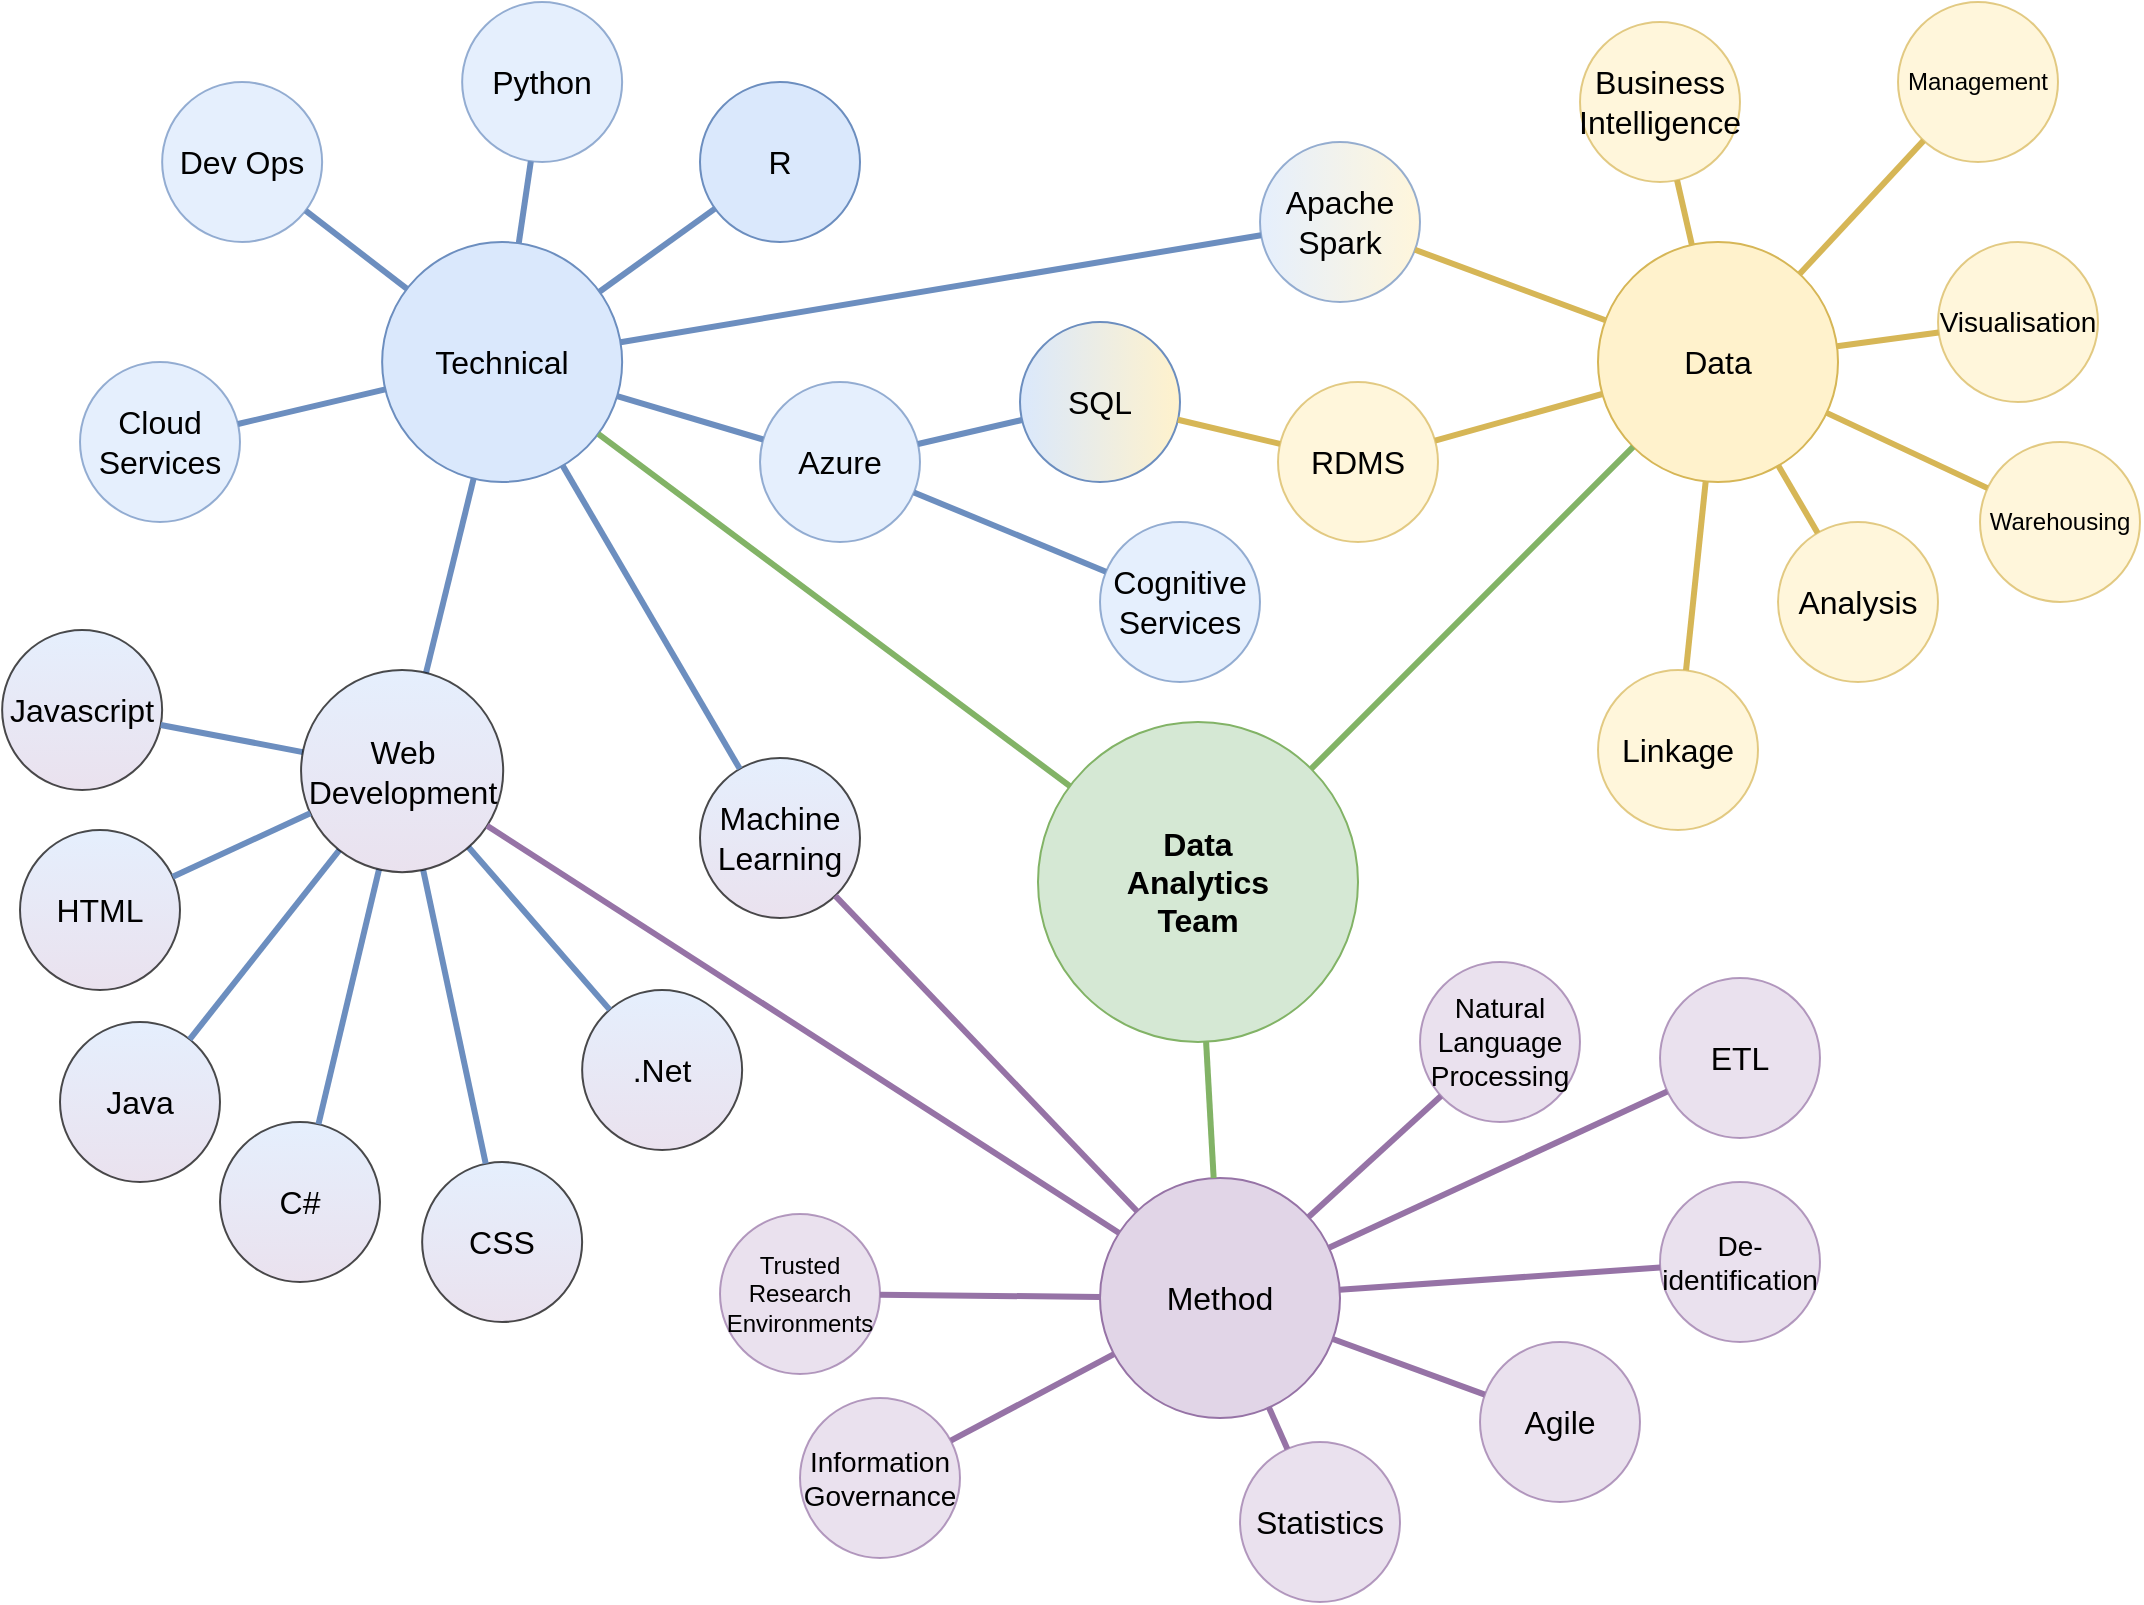 <mxfile version="21.6.8" type="github">
  <diagram name="Page-1" id="RwiI079AIhKvK0Lc_4Rx">
    <mxGraphModel dx="1434" dy="790" grid="1" gridSize="10" guides="1" tooltips="1" connect="1" arrows="1" fold="1" page="1" pageScale="1" pageWidth="1169" pageHeight="827" math="0" shadow="0">
      <root>
        <mxCell id="0" />
        <mxCell id="1" parent="0" />
        <mxCell id="cw12b3K8NFvBaHwGcll2-1" value="Data &lt;br&gt;Analytics &lt;br&gt;Team" style="ellipse;whiteSpace=wrap;html=1;aspect=fixed;fillColor=#d5e8d4;strokeColor=#82b366;fontSize=16;fontStyle=1;strokeWidth=1;" parent="1" vertex="1">
          <mxGeometry x="599" y="380" width="160" height="160" as="geometry" />
        </mxCell>
        <mxCell id="cw12b3K8NFvBaHwGcll2-2" value="Technical" style="ellipse;whiteSpace=wrap;html=1;aspect=fixed;fillColor=#dae8fc;strokeColor=#6c8ebf;fontSize=16;" parent="1" vertex="1">
          <mxGeometry x="271.07" y="140" width="120" height="120" as="geometry" />
        </mxCell>
        <mxCell id="cw12b3K8NFvBaHwGcll2-3" value="Data" style="ellipse;whiteSpace=wrap;html=1;aspect=fixed;fillColor=#fff2cc;strokeColor=#d6b656;fontSize=16;" parent="1" vertex="1">
          <mxGeometry x="879" y="140" width="120" height="120" as="geometry" />
        </mxCell>
        <mxCell id="cw12b3K8NFvBaHwGcll2-4" value="Method" style="ellipse;whiteSpace=wrap;html=1;aspect=fixed;fillColor=#e1d5e7;strokeColor=#9673a6;fontSize=16;" parent="1" vertex="1">
          <mxGeometry x="630" y="608" width="120" height="120" as="geometry" />
        </mxCell>
        <mxCell id="cw12b3K8NFvBaHwGcll2-5" value="Business&lt;br style=&quot;font-size: 16px;&quot;&gt;Intelligence" style="ellipse;whiteSpace=wrap;html=1;aspect=fixed;fillColor=#fff2cc;strokeColor=#d6b656;opacity=70;fontSize=16;" parent="1" vertex="1">
          <mxGeometry x="870" y="30" width="80" height="80" as="geometry" />
        </mxCell>
        <mxCell id="cw12b3K8NFvBaHwGcll2-6" value="" style="endArrow=none;html=1;rounded=0;fontSize=16;strokeWidth=3;strokeColor=#82b366;" parent="1" source="cw12b3K8NFvBaHwGcll2-1" target="cw12b3K8NFvBaHwGcll2-3" edge="1">
          <mxGeometry width="50" height="50" relative="1" as="geometry">
            <mxPoint x="869" y="280" as="sourcePoint" />
            <mxPoint x="919" y="230" as="targetPoint" />
          </mxGeometry>
        </mxCell>
        <mxCell id="cw12b3K8NFvBaHwGcll2-7" value="" style="endArrow=none;html=1;rounded=0;fontSize=16;strokeWidth=3;strokeColor=#82b366;" parent="1" source="cw12b3K8NFvBaHwGcll2-1" target="cw12b3K8NFvBaHwGcll2-2" edge="1">
          <mxGeometry width="50" height="50" relative="1" as="geometry">
            <mxPoint x="869" y="280" as="sourcePoint" />
            <mxPoint x="839" y="230" as="targetPoint" />
          </mxGeometry>
        </mxCell>
        <mxCell id="cw12b3K8NFvBaHwGcll2-8" value="" style="endArrow=none;html=1;rounded=0;fontSize=16;strokeWidth=3;strokeColor=#82b366;" parent="1" source="cw12b3K8NFvBaHwGcll2-1" target="cw12b3K8NFvBaHwGcll2-4" edge="1">
          <mxGeometry width="50" height="50" relative="1" as="geometry">
            <mxPoint x="810.227" y="450.0" as="sourcePoint" />
            <mxPoint x="1059" y="161.06" as="targetPoint" />
          </mxGeometry>
        </mxCell>
        <mxCell id="cw12b3K8NFvBaHwGcll2-9" value="" style="endArrow=none;html=1;rounded=0;fontSize=16;strokeColor=#D6B656;strokeWidth=3;" parent="1" source="cw12b3K8NFvBaHwGcll2-5" target="cw12b3K8NFvBaHwGcll2-3" edge="1">
          <mxGeometry width="50" height="50" relative="1" as="geometry">
            <mxPoint x="869" y="280" as="sourcePoint" />
            <mxPoint x="919" y="230" as="targetPoint" />
          </mxGeometry>
        </mxCell>
        <mxCell id="cw12b3K8NFvBaHwGcll2-10" value="Analysis" style="ellipse;whiteSpace=wrap;html=1;aspect=fixed;fillColor=#fff2cc;strokeColor=#d6b656;opacity=70;fontSize=16;" parent="1" vertex="1">
          <mxGeometry x="969" y="280" width="80" height="80" as="geometry" />
        </mxCell>
        <mxCell id="cw12b3K8NFvBaHwGcll2-11" value="" style="endArrow=none;html=1;rounded=0;fontSize=16;strokeColor=#D6B656;strokeWidth=3;" parent="1" source="cw12b3K8NFvBaHwGcll2-3" target="cw12b3K8NFvBaHwGcll2-10" edge="1">
          <mxGeometry width="50" height="50" relative="1" as="geometry">
            <mxPoint x="869" y="280" as="sourcePoint" />
            <mxPoint x="919" y="230" as="targetPoint" />
          </mxGeometry>
        </mxCell>
        <mxCell id="cw12b3K8NFvBaHwGcll2-12" value="Linkage" style="ellipse;whiteSpace=wrap;html=1;aspect=fixed;fillColor=#fff2cc;strokeColor=#d6b656;opacity=70;fontSize=16;" parent="1" vertex="1">
          <mxGeometry x="879" y="354" width="80" height="80" as="geometry" />
        </mxCell>
        <mxCell id="cw12b3K8NFvBaHwGcll2-13" value="" style="endArrow=none;html=1;rounded=0;fontSize=16;strokeColor=#D6B656;strokeWidth=3;" parent="1" source="cw12b3K8NFvBaHwGcll2-12" target="cw12b3K8NFvBaHwGcll2-3" edge="1">
          <mxGeometry width="50" height="50" relative="1" as="geometry">
            <mxPoint x="869" y="280" as="sourcePoint" />
            <mxPoint x="919" y="230" as="targetPoint" />
          </mxGeometry>
        </mxCell>
        <mxCell id="cw12b3K8NFvBaHwGcll2-14" value="Management" style="ellipse;whiteSpace=wrap;html=1;aspect=fixed;fillColor=#fff2cc;strokeColor=#d6b656;opacity=70;fontSize=12;" parent="1" vertex="1">
          <mxGeometry x="1029" y="20" width="80" height="80" as="geometry" />
        </mxCell>
        <mxCell id="cw12b3K8NFvBaHwGcll2-15" value="" style="endArrow=none;html=1;rounded=0;fontSize=16;strokeColor=#D6B656;strokeWidth=3;" parent="1" source="cw12b3K8NFvBaHwGcll2-3" target="cw12b3K8NFvBaHwGcll2-14" edge="1">
          <mxGeometry width="50" height="50" relative="1" as="geometry">
            <mxPoint x="869" y="280" as="sourcePoint" />
            <mxPoint x="919" y="230" as="targetPoint" />
          </mxGeometry>
        </mxCell>
        <mxCell id="cw12b3K8NFvBaHwGcll2-16" value="Visualisation" style="ellipse;whiteSpace=wrap;html=1;aspect=fixed;fillColor=#fff2cc;strokeColor=#d6b656;opacity=70;fontSize=14;" parent="1" vertex="1">
          <mxGeometry x="1049" y="140" width="80" height="80" as="geometry" />
        </mxCell>
        <mxCell id="cw12b3K8NFvBaHwGcll2-17" value="" style="endArrow=none;html=1;rounded=0;fontSize=16;strokeColor=#D6B656;strokeWidth=3;" parent="1" source="cw12b3K8NFvBaHwGcll2-3" target="cw12b3K8NFvBaHwGcll2-16" edge="1">
          <mxGeometry width="50" height="50" relative="1" as="geometry">
            <mxPoint x="1069" y="280" as="sourcePoint" />
            <mxPoint x="1119" y="230" as="targetPoint" />
          </mxGeometry>
        </mxCell>
        <mxCell id="cw12b3K8NFvBaHwGcll2-18" value="Warehousing" style="ellipse;whiteSpace=wrap;html=1;aspect=fixed;fillColor=#fff2cc;strokeColor=#d6b656;opacity=70;fontSize=12;" parent="1" vertex="1">
          <mxGeometry x="1070" y="240" width="80" height="80" as="geometry" />
        </mxCell>
        <mxCell id="cw12b3K8NFvBaHwGcll2-19" value="" style="endArrow=none;html=1;rounded=0;fontSize=16;strokeColor=#D6B656;strokeWidth=3;" parent="1" source="cw12b3K8NFvBaHwGcll2-3" target="cw12b3K8NFvBaHwGcll2-18" edge="1">
          <mxGeometry width="50" height="50" relative="1" as="geometry">
            <mxPoint x="1069" y="280" as="sourcePoint" />
            <mxPoint x="1119" y="230" as="targetPoint" />
          </mxGeometry>
        </mxCell>
        <mxCell id="cw12b3K8NFvBaHwGcll2-20" value="RDMS" style="ellipse;whiteSpace=wrap;html=1;aspect=fixed;fillColor=#fff2cc;strokeColor=#d6b656;opacity=70;fontSize=16;" parent="1" vertex="1">
          <mxGeometry x="719" y="210" width="80" height="80" as="geometry" />
        </mxCell>
        <mxCell id="cw12b3K8NFvBaHwGcll2-29" value="" style="endArrow=none;html=1;rounded=0;fontSize=16;strokeColor=#D6B656;strokeWidth=3;" parent="1" source="cw12b3K8NFvBaHwGcll2-3" target="cw12b3K8NFvBaHwGcll2-20" edge="1">
          <mxGeometry width="50" height="50" relative="1" as="geometry">
            <mxPoint x="1069" y="280" as="sourcePoint" />
            <mxPoint x="1119" y="230" as="targetPoint" />
          </mxGeometry>
        </mxCell>
        <mxCell id="cw12b3K8NFvBaHwGcll2-30" value=".Net" style="ellipse;whiteSpace=wrap;html=1;aspect=fixed;fillColor=#dae8fc;gradientColor=#e1d5e7;opacity=70;fontSize=16;" parent="1" vertex="1">
          <mxGeometry x="371.07" y="514" width="80" height="80" as="geometry" />
        </mxCell>
        <mxCell id="cw12b3K8NFvBaHwGcll2-31" value="" style="endArrow=none;html=1;fontSize=16;fillColor=#dae8fc;strokeWidth=3;rounded=0;strokeColor=#6c8ebf;" parent="1" source="cw12b3K8NFvBaHwGcll2-30" target="cw12b3K8NFvBaHwGcll2-84" edge="1">
          <mxGeometry width="50" height="50" relative="1" as="geometry">
            <mxPoint x="721.07" y="816" as="sourcePoint" />
            <mxPoint x="771.07" y="766" as="targetPoint" />
          </mxGeometry>
        </mxCell>
        <mxCell id="cw12b3K8NFvBaHwGcll2-32" value="Cloud Services" style="ellipse;whiteSpace=wrap;html=1;aspect=fixed;fillColor=#dae8fc;strokeColor=#6c8ebf;opacity=70;fontSize=16;" parent="1" vertex="1">
          <mxGeometry x="120" y="200" width="80" height="80" as="geometry" />
        </mxCell>
        <mxCell id="cw12b3K8NFvBaHwGcll2-33" value="" style="endArrow=none;html=1;rounded=0;fontSize=16;strokeColor=#6C8EBF;strokeWidth=3;" parent="1" source="cw12b3K8NFvBaHwGcll2-32" target="cw12b3K8NFvBaHwGcll2-2" edge="1">
          <mxGeometry width="50" height="50" relative="1" as="geometry">
            <mxPoint x="401.07" y="130" as="sourcePoint" />
            <mxPoint x="451.07" y="80" as="targetPoint" />
          </mxGeometry>
        </mxCell>
        <mxCell id="cw12b3K8NFvBaHwGcll2-34" value="SQL" style="ellipse;whiteSpace=wrap;html=1;aspect=fixed;gradientDirection=east;fillColor=#dae8fc;strokeColor=#6c8ebf;gradientColor=#fff2cc;fontSize=16;" parent="1" vertex="1">
          <mxGeometry x="590" y="180" width="80" height="80" as="geometry" />
        </mxCell>
        <mxCell id="cw12b3K8NFvBaHwGcll2-36" value="" style="endArrow=none;html=1;rounded=0;fontSize=16;strokeColor=#D6B656;strokeWidth=3;" parent="1" source="cw12b3K8NFvBaHwGcll2-34" target="cw12b3K8NFvBaHwGcll2-20" edge="1">
          <mxGeometry width="50" height="50" relative="1" as="geometry">
            <mxPoint x="722" y="180" as="sourcePoint" />
            <mxPoint x="772" y="130" as="targetPoint" />
          </mxGeometry>
        </mxCell>
        <mxCell id="cw12b3K8NFvBaHwGcll2-37" value="Apache&lt;br style=&quot;font-size: 16px;&quot;&gt;Spark" style="ellipse;whiteSpace=wrap;html=1;aspect=fixed;fillColor=#dae8fc;strokeColor=#6c8ebf;opacity=70;gradientDirection=east;gradientColor=#fff2cc;fontSize=16;" parent="1" vertex="1">
          <mxGeometry x="710" y="90" width="80" height="80" as="geometry" />
        </mxCell>
        <mxCell id="cw12b3K8NFvBaHwGcll2-38" value="" style="endArrow=none;html=1;rounded=0;fontSize=16;strokeColor=#6C8EBF;strokeWidth=3;" parent="1" source="cw12b3K8NFvBaHwGcll2-37" target="cw12b3K8NFvBaHwGcll2-2" edge="1">
          <mxGeometry width="50" height="50" relative="1" as="geometry">
            <mxPoint x="491.07" y="130" as="sourcePoint" />
            <mxPoint x="541.07" y="80" as="targetPoint" />
          </mxGeometry>
        </mxCell>
        <mxCell id="cw12b3K8NFvBaHwGcll2-41" value="C#" style="ellipse;whiteSpace=wrap;html=1;aspect=fixed;fillColor=#dae8fc;gradientColor=#e1d5e7;opacity=70;fontSize=16;" parent="1" vertex="1">
          <mxGeometry x="190" y="580" width="80" height="80" as="geometry" />
        </mxCell>
        <mxCell id="cw12b3K8NFvBaHwGcll2-42" value="" style="endArrow=none;html=1;rounded=0;fontSize=16;fillColor=#dae8fc;strokeWidth=3;strokeColor=#6c8ebf;" parent="1" source="cw12b3K8NFvBaHwGcll2-84" target="cw12b3K8NFvBaHwGcll2-41" edge="1">
          <mxGeometry width="50" height="50" relative="1" as="geometry">
            <mxPoint x="861.07" y="816" as="sourcePoint" />
            <mxPoint x="911.07" y="766" as="targetPoint" />
          </mxGeometry>
        </mxCell>
        <mxCell id="cw12b3K8NFvBaHwGcll2-43" value="Cognitive Services" style="ellipse;whiteSpace=wrap;html=1;aspect=fixed;fillColor=#dae8fc;strokeColor=#6c8ebf;opacity=70;fontSize=16;" parent="1" vertex="1">
          <mxGeometry x="630" y="280" width="80" height="80" as="geometry" />
        </mxCell>
        <mxCell id="cw12b3K8NFvBaHwGcll2-44" value="Azure" style="ellipse;whiteSpace=wrap;html=1;aspect=fixed;fillColor=#dae8fc;strokeColor=#6c8ebf;opacity=70;fontSize=16;" parent="1" vertex="1">
          <mxGeometry x="460" y="210" width="80" height="80" as="geometry" />
        </mxCell>
        <mxCell id="cw12b3K8NFvBaHwGcll2-45" value="" style="endArrow=none;html=1;rounded=0;fontSize=16;strokeColor=#6C8EBF;strokeWidth=3;" parent="1" source="cw12b3K8NFvBaHwGcll2-44" target="cw12b3K8NFvBaHwGcll2-2" edge="1">
          <mxGeometry width="50" height="50" relative="1" as="geometry">
            <mxPoint x="469" y="210" as="sourcePoint" />
            <mxPoint x="519" y="160" as="targetPoint" />
          </mxGeometry>
        </mxCell>
        <mxCell id="cw12b3K8NFvBaHwGcll2-46" value="" style="endArrow=none;html=1;rounded=0;fontSize=16;strokeColor=#6C8EBF;strokeWidth=3;" parent="1" source="cw12b3K8NFvBaHwGcll2-43" target="cw12b3K8NFvBaHwGcll2-44" edge="1">
          <mxGeometry width="50" height="50" relative="1" as="geometry">
            <mxPoint x="469" y="210" as="sourcePoint" />
            <mxPoint x="519" y="160" as="targetPoint" />
          </mxGeometry>
        </mxCell>
        <mxCell id="cw12b3K8NFvBaHwGcll2-47" value="CSS" style="ellipse;whiteSpace=wrap;html=1;aspect=fixed;fillColor=#dae8fc;gradientColor=#e1d5e7;opacity=70;fontSize=16;" parent="1" vertex="1">
          <mxGeometry x="291.07" y="600" width="80" height="80" as="geometry" />
        </mxCell>
        <mxCell id="cw12b3K8NFvBaHwGcll2-48" value="" style="endArrow=none;html=1;rounded=0;fontSize=16;fillColor=#dae8fc;strokeWidth=3;strokeColor=#6c8ebf;" parent="1" source="cw12b3K8NFvBaHwGcll2-47" target="cw12b3K8NFvBaHwGcll2-84" edge="1">
          <mxGeometry width="50" height="50" relative="1" as="geometry">
            <mxPoint x="861.07" y="816" as="sourcePoint" />
            <mxPoint x="911.07" y="766" as="targetPoint" />
          </mxGeometry>
        </mxCell>
        <mxCell id="cw12b3K8NFvBaHwGcll2-49" value="Dev Ops" style="ellipse;whiteSpace=wrap;html=1;aspect=fixed;fillColor=#dae8fc;strokeColor=#6c8ebf;opacity=70;fontSize=16;" parent="1" vertex="1">
          <mxGeometry x="161.07" y="60" width="80" height="80" as="geometry" />
        </mxCell>
        <mxCell id="cw12b3K8NFvBaHwGcll2-50" value="" style="endArrow=none;html=1;rounded=0;fontSize=16;strokeColor=#6C8EBF;strokeWidth=3;" parent="1" source="cw12b3K8NFvBaHwGcll2-49" target="cw12b3K8NFvBaHwGcll2-2" edge="1">
          <mxGeometry width="50" height="50" relative="1" as="geometry">
            <mxPoint x="431.07" y="130" as="sourcePoint" />
            <mxPoint x="481.07" y="80" as="targetPoint" />
          </mxGeometry>
        </mxCell>
        <mxCell id="cw12b3K8NFvBaHwGcll2-53" value="HTML" style="ellipse;whiteSpace=wrap;html=1;aspect=fixed;fillColor=#dae8fc;gradientColor=#e1d5e7;opacity=70;fontSize=16;" parent="1" vertex="1">
          <mxGeometry x="90" y="434" width="80" height="80" as="geometry" />
        </mxCell>
        <mxCell id="cw12b3K8NFvBaHwGcll2-54" value="" style="endArrow=none;html=1;rounded=0;fontSize=16;strokeColor=#6C8EBF;strokeWidth=3;" parent="1" source="cw12b3K8NFvBaHwGcll2-84" target="cw12b3K8NFvBaHwGcll2-2" edge="1">
          <mxGeometry width="50" height="50" relative="1" as="geometry">
            <mxPoint x="539" y="280" as="sourcePoint" />
            <mxPoint x="589" y="230" as="targetPoint" />
          </mxGeometry>
        </mxCell>
        <mxCell id="cw12b3K8NFvBaHwGcll2-55" value="Java" style="ellipse;whiteSpace=wrap;html=1;aspect=fixed;fillColor=#dae8fc;gradientColor=#e1d5e7;opacity=70;fontSize=16;" parent="1" vertex="1">
          <mxGeometry x="110" y="530" width="80" height="80" as="geometry" />
        </mxCell>
        <mxCell id="cw12b3K8NFvBaHwGcll2-56" value="Javascript" style="ellipse;whiteSpace=wrap;html=1;aspect=fixed;fillColor=#dae8fc;gradientColor=#e1d5e7;opacity=70;fontSize=16;" parent="1" vertex="1">
          <mxGeometry x="81.07" y="334" width="80" height="80" as="geometry" />
        </mxCell>
        <mxCell id="cw12b3K8NFvBaHwGcll2-57" value="" style="endArrow=none;html=1;rounded=0;fontSize=16;fillColor=#dae8fc;strokeWidth=3;strokeColor=#6c8ebf;" parent="1" source="cw12b3K8NFvBaHwGcll2-55" target="cw12b3K8NFvBaHwGcll2-84" edge="1">
          <mxGeometry width="50" height="50" relative="1" as="geometry">
            <mxPoint x="671.07" y="816" as="sourcePoint" />
            <mxPoint x="721.07" y="766" as="targetPoint" />
          </mxGeometry>
        </mxCell>
        <mxCell id="cw12b3K8NFvBaHwGcll2-58" value="" style="endArrow=none;html=1;rounded=0;fontSize=16;strokeWidth=3;fillColor=#dae8fc;strokeColor=#6c8ebf;" parent="1" source="cw12b3K8NFvBaHwGcll2-56" target="cw12b3K8NFvBaHwGcll2-84" edge="1">
          <mxGeometry width="50" height="50" relative="1" as="geometry">
            <mxPoint x="204.561" y="527.872" as="sourcePoint" />
            <mxPoint x="721.07" y="766" as="targetPoint" />
          </mxGeometry>
        </mxCell>
        <mxCell id="cw12b3K8NFvBaHwGcll2-61" value="Python" style="ellipse;whiteSpace=wrap;html=1;aspect=fixed;gradientDirection=east;fillColor=#dae8fc;strokeColor=#6c8ebf;gradientColor=none;opacity=70;fontSize=16;" parent="1" vertex="1">
          <mxGeometry x="311.07" y="20" width="80" height="80" as="geometry" />
        </mxCell>
        <mxCell id="cw12b3K8NFvBaHwGcll2-62" value="" style="endArrow=none;html=1;rounded=0;fontSize=16;strokeColor=#6C8EBF;strokeWidth=3;" parent="1" source="cw12b3K8NFvBaHwGcll2-2" target="cw12b3K8NFvBaHwGcll2-61" edge="1">
          <mxGeometry width="50" height="50" relative="1" as="geometry">
            <mxPoint x="769" y="280" as="sourcePoint" />
            <mxPoint x="819" y="230" as="targetPoint" />
          </mxGeometry>
        </mxCell>
        <mxCell id="cw12b3K8NFvBaHwGcll2-63" value="R" style="ellipse;whiteSpace=wrap;html=1;aspect=fixed;gradientDirection=east;fillColor=#dae8fc;strokeColor=#6c8ebf;gradientColor=none;fontSize=16;" parent="1" vertex="1">
          <mxGeometry x="430" y="60" width="80" height="80" as="geometry" />
        </mxCell>
        <mxCell id="cw12b3K8NFvBaHwGcll2-64" value="" style="endArrow=none;html=1;rounded=0;fontSize=16;strokeColor=#6C8EBF;strokeWidth=3;" parent="1" source="cw12b3K8NFvBaHwGcll2-63" target="cw12b3K8NFvBaHwGcll2-2" edge="1">
          <mxGeometry width="50" height="50" relative="1" as="geometry">
            <mxPoint x="769" y="280" as="sourcePoint" />
            <mxPoint x="819" y="230" as="targetPoint" />
          </mxGeometry>
        </mxCell>
        <mxCell id="cw12b3K8NFvBaHwGcll2-67" value="Agile" style="ellipse;whiteSpace=wrap;html=1;aspect=fixed;fillColor=#e1d5e7;strokeColor=#9673a6;opacity=70;fontSize=16;" parent="1" vertex="1">
          <mxGeometry x="820" y="690" width="80" height="80" as="geometry" />
        </mxCell>
        <mxCell id="cw12b3K8NFvBaHwGcll2-68" value="" style="endArrow=none;html=1;rounded=0;fontSize=16;strokeColor=#9673A6;strokeWidth=3;" parent="1" source="cw12b3K8NFvBaHwGcll2-4" target="cw12b3K8NFvBaHwGcll2-67" edge="1">
          <mxGeometry width="50" height="50" relative="1" as="geometry">
            <mxPoint x="909" y="711.06" as="sourcePoint" />
            <mxPoint x="959" y="661.06" as="targetPoint" />
          </mxGeometry>
        </mxCell>
        <mxCell id="cw12b3K8NFvBaHwGcll2-69" value="De-identification" style="ellipse;whiteSpace=wrap;html=1;aspect=fixed;fillColor=#e1d5e7;strokeColor=#9673a6;opacity=70;fontSize=14;" parent="1" vertex="1">
          <mxGeometry x="910" y="610" width="80" height="80" as="geometry" />
        </mxCell>
        <mxCell id="cw12b3K8NFvBaHwGcll2-70" value="" style="endArrow=none;html=1;rounded=0;fontSize=16;strokeColor=#9673A6;strokeWidth=3;" parent="1" source="cw12b3K8NFvBaHwGcll2-4" target="cw12b3K8NFvBaHwGcll2-69" edge="1">
          <mxGeometry width="50" height="50" relative="1" as="geometry">
            <mxPoint x="909" y="711.06" as="sourcePoint" />
            <mxPoint x="959" y="661.06" as="targetPoint" />
          </mxGeometry>
        </mxCell>
        <mxCell id="cw12b3K8NFvBaHwGcll2-71" value="ETL" style="ellipse;whiteSpace=wrap;html=1;aspect=fixed;fillColor=#e1d5e7;strokeColor=#9673a6;opacity=70;fontSize=16;" parent="1" vertex="1">
          <mxGeometry x="910" y="508" width="80" height="80" as="geometry" />
        </mxCell>
        <mxCell id="cw12b3K8NFvBaHwGcll2-72" value="" style="endArrow=none;html=1;rounded=0;fontSize=16;strokeColor=#9673A6;strokeWidth=3;" parent="1" source="cw12b3K8NFvBaHwGcll2-71" target="cw12b3K8NFvBaHwGcll2-4" edge="1">
          <mxGeometry width="50" height="50" relative="1" as="geometry">
            <mxPoint x="909" y="711.06" as="sourcePoint" />
            <mxPoint x="959" y="661.06" as="targetPoint" />
          </mxGeometry>
        </mxCell>
        <mxCell id="cw12b3K8NFvBaHwGcll2-73" value="Information Governance" style="ellipse;whiteSpace=wrap;html=1;aspect=fixed;fillColor=#e1d5e7;strokeColor=#9673a6;opacity=70;fontSize=14;" parent="1" vertex="1">
          <mxGeometry x="480" y="718" width="80" height="80" as="geometry" />
        </mxCell>
        <mxCell id="cw12b3K8NFvBaHwGcll2-74" value="" style="endArrow=none;html=1;rounded=0;fontSize=16;strokeColor=#9673A6;strokeWidth=3;" parent="1" source="cw12b3K8NFvBaHwGcll2-73" target="cw12b3K8NFvBaHwGcll2-4" edge="1">
          <mxGeometry width="50" height="50" relative="1" as="geometry">
            <mxPoint x="909" y="711.06" as="sourcePoint" />
            <mxPoint x="959" y="661.06" as="targetPoint" />
          </mxGeometry>
        </mxCell>
        <mxCell id="cw12b3K8NFvBaHwGcll2-75" value="Machine Learning" style="ellipse;whiteSpace=wrap;html=1;aspect=fixed;gradientColor=#e1d5e7;fillColor=#dae8fc;opacity=70;fontSize=16;" parent="1" vertex="1">
          <mxGeometry x="430" y="398" width="80" height="80" as="geometry" />
        </mxCell>
        <mxCell id="cw12b3K8NFvBaHwGcll2-76" value="" style="endArrow=none;html=1;rounded=0;fontSize=16;strokeColor=#9673A6;strokeWidth=3;" parent="1" source="cw12b3K8NFvBaHwGcll2-4" target="cw12b3K8NFvBaHwGcll2-75" edge="1">
          <mxGeometry width="50" height="50" relative="1" as="geometry">
            <mxPoint x="769" y="780" as="sourcePoint" />
            <mxPoint x="819" y="730" as="targetPoint" />
          </mxGeometry>
        </mxCell>
        <mxCell id="cw12b3K8NFvBaHwGcll2-78" value="Natural Language Processing" style="ellipse;whiteSpace=wrap;html=1;aspect=fixed;fillColor=#e1d5e7;strokeColor=#9673a6;opacity=70;fontSize=14;" parent="1" vertex="1">
          <mxGeometry x="790" y="500" width="80" height="80" as="geometry" />
        </mxCell>
        <mxCell id="cw12b3K8NFvBaHwGcll2-79" value="" style="endArrow=none;html=1;rounded=0;fontSize=16;strokeColor=#9673A6;strokeWidth=3;" parent="1" source="cw12b3K8NFvBaHwGcll2-78" target="cw12b3K8NFvBaHwGcll2-4" edge="1">
          <mxGeometry width="50" height="50" relative="1" as="geometry">
            <mxPoint x="909" y="711.06" as="sourcePoint" />
            <mxPoint x="959" y="661.06" as="targetPoint" />
          </mxGeometry>
        </mxCell>
        <mxCell id="cw12b3K8NFvBaHwGcll2-80" value="Statistics" style="ellipse;whiteSpace=wrap;html=1;aspect=fixed;fillColor=#e1d5e7;strokeColor=#9673a6;opacity=70;fontSize=16;" parent="1" vertex="1">
          <mxGeometry x="700" y="740" width="80" height="80" as="geometry" />
        </mxCell>
        <mxCell id="cw12b3K8NFvBaHwGcll2-81" value="" style="endArrow=none;html=1;rounded=0;fontSize=16;strokeColor=#9673A6;strokeWidth=3;" parent="1" source="cw12b3K8NFvBaHwGcll2-4" target="cw12b3K8NFvBaHwGcll2-80" edge="1">
          <mxGeometry width="50" height="50" relative="1" as="geometry">
            <mxPoint x="909" y="711.06" as="sourcePoint" />
            <mxPoint x="959" y="661.06" as="targetPoint" />
          </mxGeometry>
        </mxCell>
        <mxCell id="cw12b3K8NFvBaHwGcll2-82" value="Trusted Research Environments" style="ellipse;whiteSpace=wrap;html=1;aspect=fixed;fillColor=#e1d5e7;strokeColor=#9673a6;opacity=70;fontSize=12;" parent="1" vertex="1">
          <mxGeometry x="440" y="626" width="80" height="80" as="geometry" />
        </mxCell>
        <mxCell id="cw12b3K8NFvBaHwGcll2-83" value="" style="endArrow=none;html=1;rounded=0;fontSize=16;strokeColor=#9673A6;strokeWidth=3;" parent="1" source="cw12b3K8NFvBaHwGcll2-4" target="cw12b3K8NFvBaHwGcll2-82" edge="1">
          <mxGeometry width="50" height="50" relative="1" as="geometry">
            <mxPoint x="909" y="711.06" as="sourcePoint" />
            <mxPoint x="959" y="661.06" as="targetPoint" />
          </mxGeometry>
        </mxCell>
        <mxCell id="cw12b3K8NFvBaHwGcll2-84" value="Web Development" style="ellipse;whiteSpace=wrap;html=1;aspect=fixed;fillColor=#dae8fc;gradientColor=#e1d5e7;opacity=70;fontSize=16;" parent="1" vertex="1">
          <mxGeometry x="230.53" y="354" width="101.07" height="101.07" as="geometry" />
        </mxCell>
        <mxCell id="cw12b3K8NFvBaHwGcll2-85" value="" style="endArrow=none;html=1;rounded=0;fontSize=16;strokeColor=#9673A6;strokeWidth=3;" parent="1" source="cw12b3K8NFvBaHwGcll2-84" target="cw12b3K8NFvBaHwGcll2-4" edge="1">
          <mxGeometry width="50" height="50" relative="1" as="geometry">
            <mxPoint x="769" y="780" as="sourcePoint" />
            <mxPoint x="819" y="730" as="targetPoint" />
          </mxGeometry>
        </mxCell>
        <mxCell id="cw12b3K8NFvBaHwGcll2-87" value="" style="endArrow=none;html=1;rounded=0;fontSize=16;fillColor=#dae8fc;strokeWidth=3;strokeColor=#6c8ebf;" parent="1" source="cw12b3K8NFvBaHwGcll2-84" target="cw12b3K8NFvBaHwGcll2-53" edge="1">
          <mxGeometry width="50" height="50" relative="1" as="geometry">
            <mxPoint x="911.07" y="966" as="sourcePoint" />
            <mxPoint x="961.07" y="916" as="targetPoint" />
          </mxGeometry>
        </mxCell>
        <mxCell id="cw12b3K8NFvBaHwGcll2-90" value="" style="endArrow=none;html=1;rounded=0;fontSize=16;strokeColor=#6C8EBF;strokeWidth=3;" parent="1" source="cw12b3K8NFvBaHwGcll2-44" target="cw12b3K8NFvBaHwGcll2-34" edge="1">
          <mxGeometry width="50" height="50" relative="1" as="geometry">
            <mxPoint x="389" y="450" as="sourcePoint" />
            <mxPoint x="439" y="400" as="targetPoint" />
          </mxGeometry>
        </mxCell>
        <mxCell id="res4liufjP142V7Sd3_B-16" value="" style="endArrow=none;html=1;rounded=0;fontSize=16;strokeColor=#D6B656;strokeWidth=3;" parent="1" source="cw12b3K8NFvBaHwGcll2-3" target="cw12b3K8NFvBaHwGcll2-37" edge="1">
          <mxGeometry width="50" height="50" relative="1" as="geometry">
            <mxPoint x="260" y="520" as="sourcePoint" />
            <mxPoint x="310" y="470" as="targetPoint" />
          </mxGeometry>
        </mxCell>
        <mxCell id="ffu1Hpb9arm5WpHb0Qx2-6" value="" style="endArrow=none;html=1;rounded=0;fontSize=16;strokeColor=#6C8EBF;strokeWidth=3;" parent="1" source="cw12b3K8NFvBaHwGcll2-2" target="cw12b3K8NFvBaHwGcll2-75" edge="1">
          <mxGeometry width="50" height="50" relative="1" as="geometry">
            <mxPoint x="450" y="360" as="sourcePoint" />
            <mxPoint x="500" y="310" as="targetPoint" />
          </mxGeometry>
        </mxCell>
      </root>
    </mxGraphModel>
  </diagram>
</mxfile>
